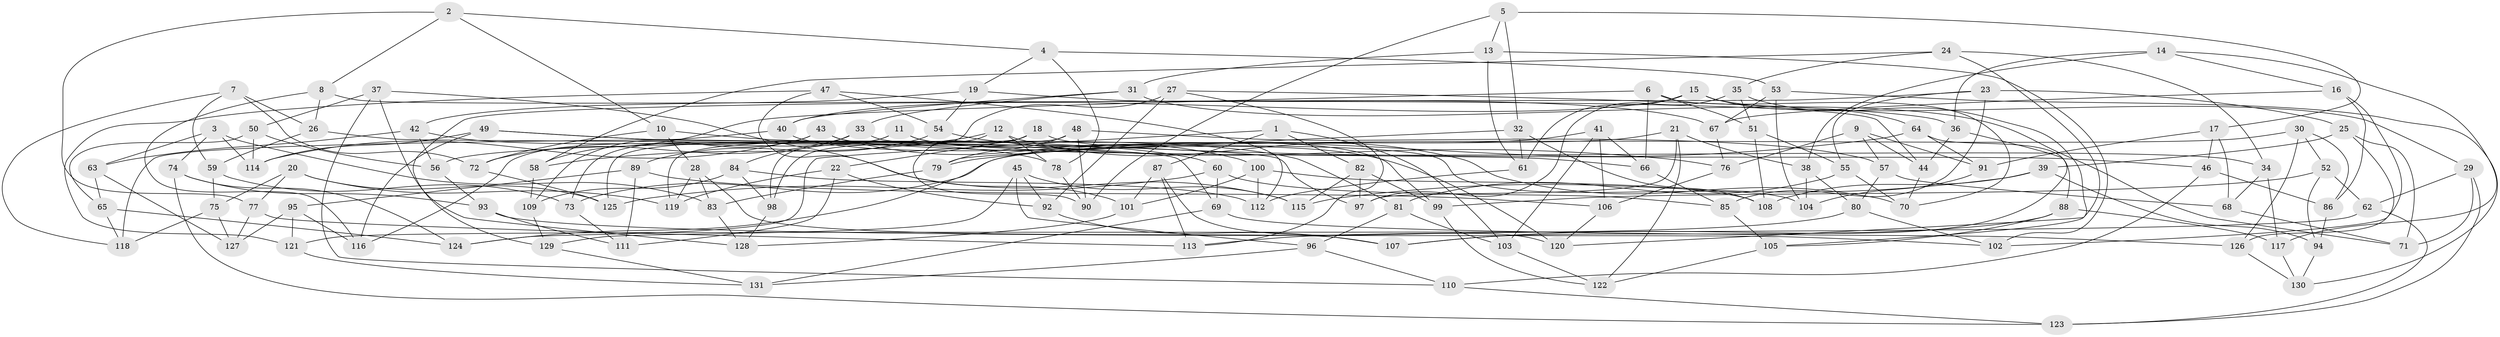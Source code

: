 // Generated by graph-tools (version 1.1) at 2025/16/03/09/25 04:16:34]
// undirected, 131 vertices, 262 edges
graph export_dot {
graph [start="1"]
  node [color=gray90,style=filled];
  1;
  2;
  3;
  4;
  5;
  6;
  7;
  8;
  9;
  10;
  11;
  12;
  13;
  14;
  15;
  16;
  17;
  18;
  19;
  20;
  21;
  22;
  23;
  24;
  25;
  26;
  27;
  28;
  29;
  30;
  31;
  32;
  33;
  34;
  35;
  36;
  37;
  38;
  39;
  40;
  41;
  42;
  43;
  44;
  45;
  46;
  47;
  48;
  49;
  50;
  51;
  52;
  53;
  54;
  55;
  56;
  57;
  58;
  59;
  60;
  61;
  62;
  63;
  64;
  65;
  66;
  67;
  68;
  69;
  70;
  71;
  72;
  73;
  74;
  75;
  76;
  77;
  78;
  79;
  80;
  81;
  82;
  83;
  84;
  85;
  86;
  87;
  88;
  89;
  90;
  91;
  92;
  93;
  94;
  95;
  96;
  97;
  98;
  99;
  100;
  101;
  102;
  103;
  104;
  105;
  106;
  107;
  108;
  109;
  110;
  111;
  112;
  113;
  114;
  115;
  116;
  117;
  118;
  119;
  120;
  121;
  122;
  123;
  124;
  125;
  126;
  127;
  128;
  129;
  130;
  131;
  1 -- 82;
  1 -- 124;
  1 -- 87;
  1 -- 103;
  2 -- 77;
  2 -- 10;
  2 -- 4;
  2 -- 8;
  3 -- 74;
  3 -- 63;
  3 -- 114;
  3 -- 83;
  4 -- 53;
  4 -- 78;
  4 -- 19;
  5 -- 90;
  5 -- 17;
  5 -- 32;
  5 -- 13;
  6 -- 70;
  6 -- 66;
  6 -- 51;
  6 -- 58;
  7 -- 72;
  7 -- 26;
  7 -- 118;
  7 -- 59;
  8 -- 116;
  8 -- 26;
  8 -- 44;
  9 -- 91;
  9 -- 76;
  9 -- 44;
  9 -- 57;
  10 -- 81;
  10 -- 72;
  10 -- 28;
  11 -- 73;
  11 -- 99;
  11 -- 116;
  11 -- 34;
  12 -- 98;
  12 -- 78;
  12 -- 58;
  12 -- 70;
  13 -- 102;
  13 -- 61;
  13 -- 31;
  14 -- 16;
  14 -- 117;
  14 -- 36;
  14 -- 38;
  15 -- 29;
  15 -- 40;
  15 -- 61;
  15 -- 64;
  16 -- 67;
  16 -- 102;
  16 -- 86;
  17 -- 46;
  17 -- 68;
  17 -- 91;
  18 -- 22;
  18 -- 125;
  18 -- 90;
  18 -- 46;
  19 -- 67;
  19 -- 42;
  19 -- 54;
  20 -- 125;
  20 -- 75;
  20 -- 119;
  20 -- 77;
  21 -- 97;
  21 -- 122;
  21 -- 56;
  21 -- 38;
  22 -- 119;
  22 -- 111;
  22 -- 92;
  23 -- 55;
  23 -- 25;
  23 -- 85;
  23 -- 129;
  24 -- 120;
  24 -- 58;
  24 -- 34;
  24 -- 35;
  25 -- 71;
  25 -- 39;
  25 -- 126;
  26 -- 59;
  26 -- 69;
  27 -- 113;
  27 -- 36;
  27 -- 98;
  27 -- 92;
  28 -- 119;
  28 -- 107;
  28 -- 83;
  29 -- 123;
  29 -- 62;
  29 -- 71;
  30 -- 126;
  30 -- 73;
  30 -- 86;
  30 -- 52;
  31 -- 40;
  31 -- 71;
  31 -- 33;
  32 -- 108;
  32 -- 79;
  32 -- 61;
  33 -- 72;
  33 -- 84;
  33 -- 104;
  34 -- 68;
  34 -- 117;
  35 -- 105;
  35 -- 51;
  35 -- 97;
  36 -- 107;
  36 -- 44;
  37 -- 110;
  37 -- 50;
  37 -- 128;
  37 -- 115;
  38 -- 104;
  38 -- 80;
  39 -- 94;
  39 -- 108;
  39 -- 115;
  40 -- 120;
  40 -- 118;
  41 -- 66;
  41 -- 103;
  41 -- 106;
  41 -- 124;
  42 -- 78;
  42 -- 63;
  42 -- 56;
  43 -- 114;
  43 -- 109;
  43 -- 100;
  43 -- 66;
  44 -- 70;
  45 -- 115;
  45 -- 129;
  45 -- 96;
  45 -- 92;
  46 -- 86;
  46 -- 110;
  47 -- 101;
  47 -- 121;
  47 -- 112;
  47 -- 54;
  48 -- 57;
  48 -- 119;
  48 -- 90;
  48 -- 79;
  49 -- 97;
  49 -- 114;
  49 -- 116;
  49 -- 60;
  50 -- 56;
  50 -- 65;
  50 -- 114;
  51 -- 55;
  51 -- 108;
  52 -- 62;
  52 -- 99;
  52 -- 94;
  53 -- 67;
  53 -- 130;
  53 -- 104;
  54 -- 76;
  54 -- 89;
  55 -- 81;
  55 -- 70;
  56 -- 93;
  57 -- 80;
  57 -- 68;
  58 -- 109;
  59 -- 73;
  59 -- 75;
  60 -- 85;
  60 -- 125;
  60 -- 69;
  61 -- 112;
  62 -- 121;
  62 -- 123;
  63 -- 65;
  63 -- 127;
  64 -- 79;
  64 -- 88;
  64 -- 91;
  65 -- 124;
  65 -- 118;
  66 -- 85;
  67 -- 76;
  68 -- 71;
  69 -- 131;
  69 -- 126;
  72 -- 125;
  73 -- 111;
  74 -- 123;
  74 -- 93;
  74 -- 124;
  75 -- 118;
  75 -- 127;
  76 -- 106;
  77 -- 127;
  77 -- 113;
  78 -- 90;
  79 -- 83;
  80 -- 113;
  80 -- 102;
  81 -- 103;
  81 -- 96;
  82 -- 99;
  82 -- 97;
  82 -- 115;
  83 -- 128;
  84 -- 98;
  84 -- 112;
  84 -- 109;
  85 -- 105;
  86 -- 94;
  87 -- 113;
  87 -- 101;
  87 -- 120;
  88 -- 117;
  88 -- 105;
  88 -- 107;
  89 -- 111;
  89 -- 95;
  89 -- 106;
  91 -- 104;
  92 -- 107;
  93 -- 111;
  93 -- 102;
  94 -- 130;
  95 -- 127;
  95 -- 121;
  95 -- 116;
  96 -- 110;
  96 -- 131;
  98 -- 128;
  99 -- 122;
  100 -- 108;
  100 -- 101;
  100 -- 112;
  101 -- 128;
  103 -- 122;
  105 -- 122;
  106 -- 120;
  109 -- 129;
  110 -- 123;
  117 -- 130;
  121 -- 131;
  126 -- 130;
  129 -- 131;
}
